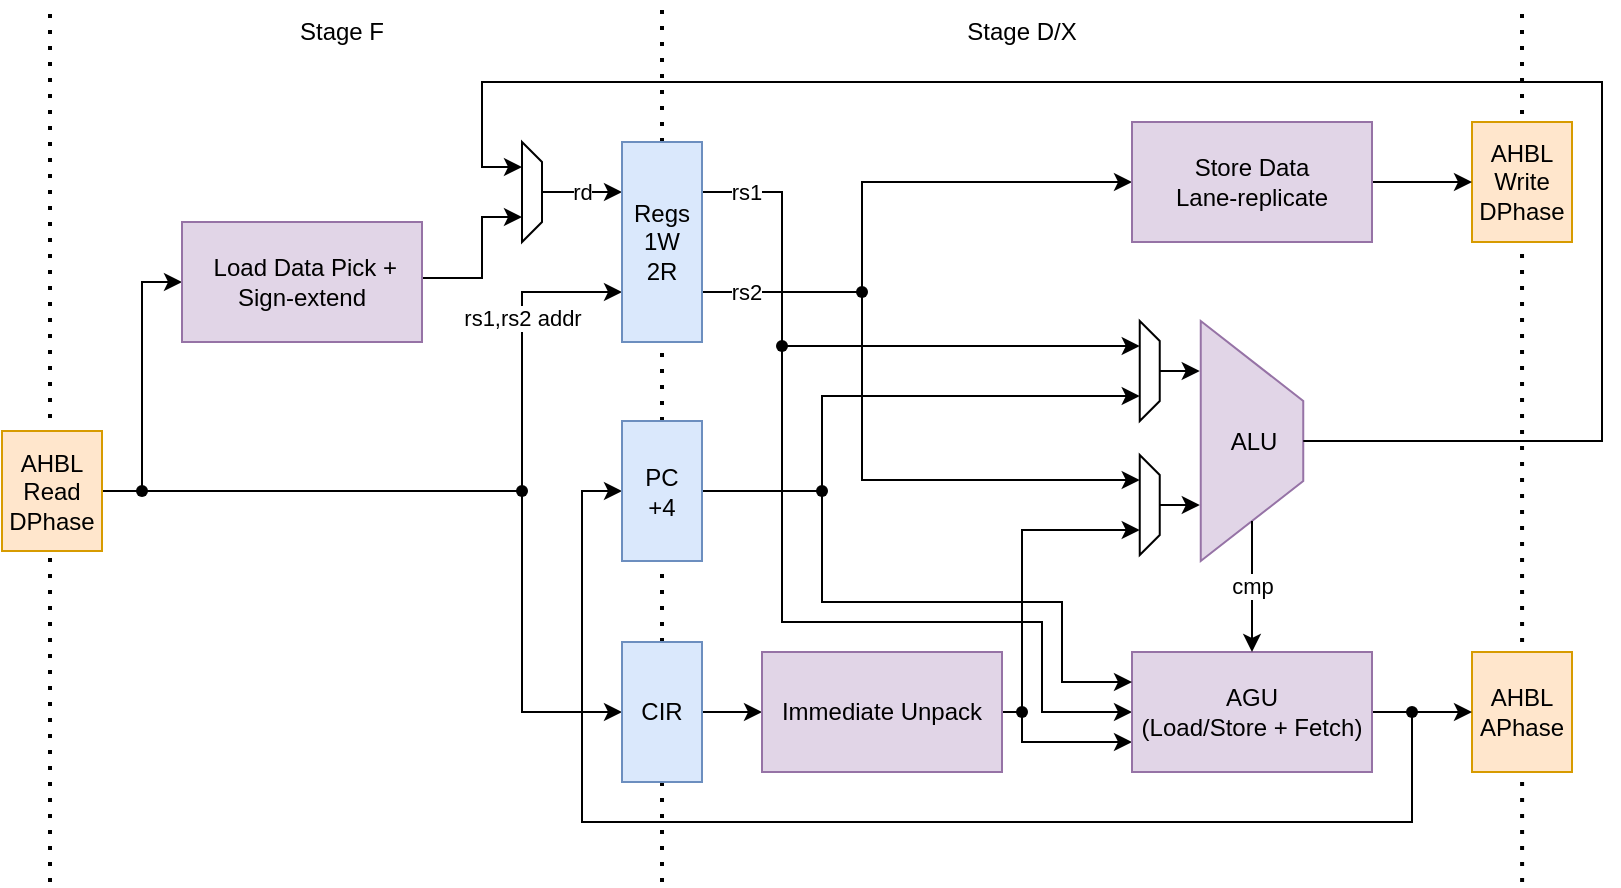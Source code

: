 <mxfile version="14.6.6" type="device"><diagram id="Cr3QH4spvUeBhHDrpFpN" name="Page-1"><mxGraphModel dx="1422" dy="831" grid="1" gridSize="10" guides="1" tooltips="1" connect="1" arrows="1" fold="1" page="1" pageScale="1" pageWidth="827" pageHeight="1169" math="0" shadow="0"><root><mxCell id="0"/><mxCell id="1" parent="0"/><mxCell id="XzW_Wet-02D-Xz_BRKm1-69" value="" style="endArrow=none;dashed=1;html=1;dashPattern=1 3;strokeWidth=2;bendable=0;" parent="1" target="XzW_Wet-02D-Xz_BRKm1-24" edge="1"><mxGeometry width="50" height="50" relative="1" as="geometry"><mxPoint x="520" y="450" as="sourcePoint"/><mxPoint x="520" y="210" as="targetPoint"/></mxGeometry></mxCell><mxCell id="XzW_Wet-02D-Xz_BRKm1-37" value="" style="endArrow=none;dashed=1;html=1;dashPattern=1 3;strokeWidth=2;bendable=0;" parent="1" edge="1"><mxGeometry width="50" height="50" relative="1" as="geometry"><mxPoint x="950.05" y="450" as="sourcePoint"/><mxPoint x="950" y="10" as="targetPoint"/></mxGeometry></mxCell><mxCell id="XzW_Wet-02D-Xz_BRKm1-15" value="" style="endArrow=none;dashed=1;html=1;dashPattern=1 3;strokeWidth=2;bendable=0;" parent="1" edge="1"><mxGeometry width="50" height="50" relative="1" as="geometry"><mxPoint x="214" y="450" as="sourcePoint"/><mxPoint x="214" y="10" as="targetPoint"/></mxGeometry></mxCell><mxCell id="XzW_Wet-02D-Xz_BRKm1-25" value="" style="endArrow=none;dashed=1;html=1;dashPattern=1 3;strokeWidth=2;bendable=0;startArrow=none;" parent="1" source="XzW_Wet-02D-Xz_BRKm1-24" target="XzW_Wet-02D-Xz_BRKm1-5" edge="1"><mxGeometry width="50" height="50" relative="1" as="geometry"><mxPoint x="520" y="510" as="sourcePoint"/><mxPoint x="520" y="30" as="targetPoint"/></mxGeometry></mxCell><mxCell id="XzW_Wet-02D-Xz_BRKm1-14" value="" style="endArrow=none;dashed=1;html=1;dashPattern=1 3;strokeWidth=2;bendable=0;startArrow=none;" parent="1" source="XzW_Wet-02D-Xz_BRKm1-5" edge="1"><mxGeometry width="50" height="50" relative="1" as="geometry"><mxPoint x="520" y="510" as="sourcePoint"/><mxPoint x="520" y="10" as="targetPoint"/></mxGeometry></mxCell><mxCell id="XzW_Wet-02D-Xz_BRKm1-2" value="Stage F" style="text;html=1;strokeColor=none;fillColor=none;align=center;verticalAlign=middle;whiteSpace=wrap;rounded=0;" parent="1" vertex="1"><mxGeometry x="320" y="10" width="80" height="30" as="geometry"/></mxCell><mxCell id="XzW_Wet-02D-Xz_BRKm1-10" value="rs1,rs2 addr" style="edgeStyle=orthogonalEdgeStyle;rounded=0;orthogonalLoop=1;jettySize=auto;html=1;exitX=1;exitY=0.5;exitDx=0;exitDy=0;entryX=0;entryY=0.75;entryDx=0;entryDy=0;" parent="1" source="XzW_Wet-02D-Xz_BRKm1-4" target="XzW_Wet-02D-Xz_BRKm1-5" edge="1"><mxGeometry x="0.653" relative="1" as="geometry"><mxPoint x="400" y="255" as="sourcePoint"/><Array as="points"><mxPoint x="450" y="255"/><mxPoint x="450" y="155"/></Array><mxPoint as="offset"/></mxGeometry></mxCell><mxCell id="XzW_Wet-02D-Xz_BRKm1-19" style="edgeStyle=orthogonalEdgeStyle;rounded=0;orthogonalLoop=1;jettySize=auto;html=1;exitX=1;exitY=0.5;exitDx=0;exitDy=0;entryX=0;entryY=0.5;entryDx=0;entryDy=0;" parent="1" source="XzW_Wet-02D-Xz_BRKm1-4" target="XzW_Wet-02D-Xz_BRKm1-17" edge="1"><mxGeometry relative="1" as="geometry"/></mxCell><mxCell id="XzW_Wet-02D-Xz_BRKm1-20" style="edgeStyle=orthogonalEdgeStyle;rounded=0;orthogonalLoop=1;jettySize=auto;html=1;exitX=1;exitY=0.5;exitDx=0;exitDy=0;entryX=0;entryY=0.5;entryDx=0;entryDy=0;" parent="1" source="XzW_Wet-02D-Xz_BRKm1-4" target="XzW_Wet-02D-Xz_BRKm1-7" edge="1"><mxGeometry relative="1" as="geometry"><Array as="points"><mxPoint x="450" y="255"/><mxPoint x="450" y="365"/></Array></mxGeometry></mxCell><mxCell id="XzW_Wet-02D-Xz_BRKm1-4" value="&lt;div&gt;AHBL&lt;/div&gt;&lt;div&gt;Read DPhase&lt;/div&gt;" style="rounded=0;whiteSpace=wrap;html=1;fillColor=#ffe6cc;strokeColor=#d79b00;" parent="1" vertex="1"><mxGeometry x="190" y="224.5" width="50" height="60" as="geometry"/></mxCell><mxCell id="XzW_Wet-02D-Xz_BRKm1-68" value="" style="edgeStyle=orthogonalEdgeStyle;rounded=0;orthogonalLoop=1;jettySize=auto;html=1;" parent="1" source="XzW_Wet-02D-Xz_BRKm1-7" target="XzW_Wet-02D-Xz_BRKm1-30" edge="1"><mxGeometry relative="1" as="geometry"/></mxCell><mxCell id="XzW_Wet-02D-Xz_BRKm1-7" value="CIR" style="rounded=0;whiteSpace=wrap;html=1;fillColor=#dae8fc;strokeColor=#6c8ebf;" parent="1" vertex="1"><mxGeometry x="500" y="330" width="40" height="70" as="geometry"/></mxCell><mxCell id="XzW_Wet-02D-Xz_BRKm1-11" value="Stage D/X" style="text;html=1;strokeColor=none;fillColor=none;align=center;verticalAlign=middle;whiteSpace=wrap;rounded=0;" parent="1" vertex="1"><mxGeometry x="660" y="10" width="80" height="30" as="geometry"/></mxCell><mxCell id="XzW_Wet-02D-Xz_BRKm1-13" value="AHBL&lt;br&gt;APhase" style="rounded=0;whiteSpace=wrap;html=1;fillColor=#ffe6cc;strokeColor=#d79b00;" parent="1" vertex="1"><mxGeometry x="925" y="335" width="50" height="60" as="geometry"/></mxCell><mxCell id="XzW_Wet-02D-Xz_BRKm1-23" style="edgeStyle=orthogonalEdgeStyle;rounded=0;orthogonalLoop=1;jettySize=auto;html=1;exitX=1;exitY=0.5;exitDx=0;exitDy=0;entryX=0.75;entryY=1;entryDx=0;entryDy=0;" parent="1" source="XzW_Wet-02D-Xz_BRKm1-17" target="XzW_Wet-02D-Xz_BRKm1-21" edge="1"><mxGeometry relative="1" as="geometry"><Array as="points"><mxPoint x="400" y="148"/><mxPoint x="430" y="148"/></Array></mxGeometry></mxCell><mxCell id="XzW_Wet-02D-Xz_BRKm1-17" value="&amp;nbsp;Load Data Pick + Sign-extend" style="rounded=0;whiteSpace=wrap;html=1;fillColor=#e1d5e7;strokeColor=#9673a6;" parent="1" vertex="1"><mxGeometry x="280" y="120" width="120" height="60" as="geometry"/></mxCell><mxCell id="XzW_Wet-02D-Xz_BRKm1-22" value="rd" style="edgeStyle=orthogonalEdgeStyle;rounded=0;orthogonalLoop=1;jettySize=auto;html=1;exitX=0.5;exitY=0;exitDx=0;exitDy=0;entryX=0;entryY=0.25;entryDx=0;entryDy=0;" parent="1" source="XzW_Wet-02D-Xz_BRKm1-21" target="XzW_Wet-02D-Xz_BRKm1-5" edge="1"><mxGeometry relative="1" as="geometry"><Array as="points"><mxPoint x="470" y="105"/><mxPoint x="470" y="105"/></Array></mxGeometry></mxCell><mxCell id="XzW_Wet-02D-Xz_BRKm1-21" value="" style="shape=trapezoid;perimeter=trapezoidPerimeter;whiteSpace=wrap;html=1;fixedSize=1;rotation=90;size=10;" parent="1" vertex="1"><mxGeometry x="430" y="100" width="50" height="10" as="geometry"/></mxCell><mxCell id="uJw1aG1WjHO9wbJc5BVp-10" style="edgeStyle=orthogonalEdgeStyle;rounded=0;orthogonalLoop=1;jettySize=auto;html=1;exitX=1;exitY=0.75;exitDx=0;exitDy=0;entryX=0;entryY=0.5;entryDx=0;entryDy=0;" parent="1" source="XzW_Wet-02D-Xz_BRKm1-5" target="uJw1aG1WjHO9wbJc5BVp-1" edge="1"><mxGeometry relative="1" as="geometry"><Array as="points"><mxPoint x="620" y="155"/><mxPoint x="620" y="100"/></Array><mxPoint x="720" y="102.5" as="targetPoint"/></mxGeometry></mxCell><mxCell id="uJw1aG1WjHO9wbJc5BVp-11" style="edgeStyle=orthogonalEdgeStyle;rounded=0;orthogonalLoop=1;jettySize=auto;html=1;exitX=1;exitY=0.25;exitDx=0;exitDy=0;entryX=0.25;entryY=1;entryDx=0;entryDy=0;" parent="1" source="XzW_Wet-02D-Xz_BRKm1-5" target="XzW_Wet-02D-Xz_BRKm1-50" edge="1"><mxGeometry relative="1" as="geometry"><Array as="points"><mxPoint x="580" y="105"/><mxPoint x="580" y="182"/></Array></mxGeometry></mxCell><mxCell id="uJw1aG1WjHO9wbJc5BVp-12" value="rs2" style="edgeStyle=orthogonalEdgeStyle;rounded=0;orthogonalLoop=1;jettySize=auto;html=1;exitX=1;exitY=0.75;exitDx=0;exitDy=0;entryX=0.25;entryY=1;entryDx=0;entryDy=0;" parent="1" source="XzW_Wet-02D-Xz_BRKm1-5" target="XzW_Wet-02D-Xz_BRKm1-55" edge="1"><mxGeometry x="-0.861" relative="1" as="geometry"><Array as="points"><mxPoint x="620" y="155"/><mxPoint x="620" y="249"/></Array><mxPoint as="offset"/></mxGeometry></mxCell><mxCell id="uJw1aG1WjHO9wbJc5BVp-15" value="rs1" style="edgeStyle=orthogonalEdgeStyle;rounded=0;orthogonalLoop=1;jettySize=auto;html=1;exitX=1;exitY=0.25;exitDx=0;exitDy=0;entryX=0;entryY=0.5;entryDx=0;entryDy=0;" parent="1" source="XzW_Wet-02D-Xz_BRKm1-5" target="XzW_Wet-02D-Xz_BRKm1-32" edge="1"><mxGeometry x="-0.908" relative="1" as="geometry"><mxPoint x="720" y="330" as="targetPoint"/><Array as="points"><mxPoint x="580" y="105"/><mxPoint x="580" y="320"/><mxPoint x="710" y="320"/><mxPoint x="710" y="365"/></Array><mxPoint as="offset"/></mxGeometry></mxCell><mxCell id="XzW_Wet-02D-Xz_BRKm1-5" value="&lt;div&gt;Regs&lt;/div&gt;&lt;div&gt;1W&lt;/div&gt;&lt;div&gt;2R&lt;br&gt;&lt;/div&gt;" style="rounded=0;whiteSpace=wrap;html=1;fillColor=#dae8fc;strokeColor=#6c8ebf;" parent="1" vertex="1"><mxGeometry x="500" y="80" width="40" height="100" as="geometry"/></mxCell><mxCell id="uJw1aG1WjHO9wbJc5BVp-31" style="edgeStyle=orthogonalEdgeStyle;rounded=0;orthogonalLoop=1;jettySize=auto;html=1;exitX=1;exitY=0.5;exitDx=0;exitDy=0;entryX=0;entryY=0.75;entryDx=0;entryDy=0;" parent="1" source="XzW_Wet-02D-Xz_BRKm1-30" target="XzW_Wet-02D-Xz_BRKm1-32" edge="1"><mxGeometry relative="1" as="geometry"><Array as="points"><mxPoint x="700" y="365"/><mxPoint x="700" y="380"/></Array></mxGeometry></mxCell><mxCell id="uJw1aG1WjHO9wbJc5BVp-32" style="edgeStyle=orthogonalEdgeStyle;rounded=0;orthogonalLoop=1;jettySize=auto;html=1;exitX=1;exitY=0.5;exitDx=0;exitDy=0;entryX=0.75;entryY=1;entryDx=0;entryDy=0;" parent="1" source="XzW_Wet-02D-Xz_BRKm1-30" target="XzW_Wet-02D-Xz_BRKm1-55" edge="1"><mxGeometry relative="1" as="geometry"><Array as="points"><mxPoint x="700" y="365"/><mxPoint x="700" y="274"/></Array></mxGeometry></mxCell><mxCell id="XzW_Wet-02D-Xz_BRKm1-30" value="Immediate Unpack" style="rounded=0;whiteSpace=wrap;html=1;fillColor=#e1d5e7;strokeColor=#9673a6;" parent="1" vertex="1"><mxGeometry x="570" y="335" width="120" height="60" as="geometry"/></mxCell><mxCell id="XzW_Wet-02D-Xz_BRKm1-65" style="edgeStyle=orthogonalEdgeStyle;rounded=0;orthogonalLoop=1;jettySize=auto;html=1;exitX=1;exitY=0.5;exitDx=0;exitDy=0;entryX=0;entryY=0.5;entryDx=0;entryDy=0;" parent="1" source="XzW_Wet-02D-Xz_BRKm1-32" target="XzW_Wet-02D-Xz_BRKm1-13" edge="1"><mxGeometry relative="1" as="geometry"><Array as="points"><mxPoint x="905" y="365"/></Array></mxGeometry></mxCell><mxCell id="uJw1aG1WjHO9wbJc5BVp-33" style="edgeStyle=orthogonalEdgeStyle;rounded=0;orthogonalLoop=1;jettySize=auto;html=1;exitX=1;exitY=0.5;exitDx=0;exitDy=0;entryX=0;entryY=0.5;entryDx=0;entryDy=0;" parent="1" source="XzW_Wet-02D-Xz_BRKm1-32" target="XzW_Wet-02D-Xz_BRKm1-24" edge="1"><mxGeometry relative="1" as="geometry"><Array as="points"><mxPoint x="895" y="365"/><mxPoint x="895" y="420"/><mxPoint x="480" y="420"/><mxPoint x="480" y="255"/></Array></mxGeometry></mxCell><mxCell id="XzW_Wet-02D-Xz_BRKm1-32" value="&lt;div&gt;AGU&lt;/div&gt;(Load/Store + Fetch)" style="rounded=0;whiteSpace=wrap;html=1;fillColor=#e1d5e7;strokeColor=#9673a6;" parent="1" vertex="1"><mxGeometry x="755" y="335" width="120" height="60" as="geometry"/></mxCell><mxCell id="XzW_Wet-02D-Xz_BRKm1-42" value="" style="group" parent="1" vertex="1" connectable="0"><mxGeometry x="792" y="178" width="94.75" height="100" as="geometry"/></mxCell><mxCell id="XzW_Wet-02D-Xz_BRKm1-34" value="" style="shape=trapezoid;perimeter=trapezoidPerimeter;whiteSpace=wrap;html=1;fixedSize=1;rotation=90;size=40;fillColor=#e1d5e7;strokeColor=#9673a6;" parent="XzW_Wet-02D-Xz_BRKm1-42" vertex="1"><mxGeometry x="-37" y="25.88" width="120" height="51.25" as="geometry"/></mxCell><mxCell id="XzW_Wet-02D-Xz_BRKm1-41" value="ALU" style="text;html=1;strokeColor=none;fillColor=none;align=center;verticalAlign=middle;whiteSpace=wrap;rounded=0;" parent="XzW_Wet-02D-Xz_BRKm1-42" vertex="1"><mxGeometry x="3.87" y="43.167" width="40" height="16.667" as="geometry"/></mxCell><mxCell id="XzW_Wet-02D-Xz_BRKm1-52" value="" style="group" parent="1" vertex="1" connectable="0"><mxGeometry x="758.87" y="169.5" width="30" height="50" as="geometry"/></mxCell><mxCell id="XzW_Wet-02D-Xz_BRKm1-51" style="edgeStyle=orthogonalEdgeStyle;rounded=0;orthogonalLoop=1;jettySize=auto;html=1;exitX=0.5;exitY=0;exitDx=0;exitDy=0;" parent="XzW_Wet-02D-Xz_BRKm1-52" source="XzW_Wet-02D-Xz_BRKm1-50" edge="1"><mxGeometry relative="1" as="geometry"><mxPoint x="30" y="25" as="targetPoint"/></mxGeometry></mxCell><mxCell id="XzW_Wet-02D-Xz_BRKm1-50" value="" style="shape=trapezoid;perimeter=trapezoidPerimeter;whiteSpace=wrap;html=1;fixedSize=1;rotation=90;size=10;" parent="XzW_Wet-02D-Xz_BRKm1-52" vertex="1"><mxGeometry x="-20" y="20" width="50" height="10" as="geometry"/></mxCell><mxCell id="XzW_Wet-02D-Xz_BRKm1-53" value="" style="group" parent="1" vertex="1" connectable="0"><mxGeometry x="758.87" y="236.5" width="30" height="50" as="geometry"/></mxCell><mxCell id="XzW_Wet-02D-Xz_BRKm1-54" style="edgeStyle=orthogonalEdgeStyle;rounded=0;orthogonalLoop=1;jettySize=auto;html=1;exitX=0.5;exitY=0;exitDx=0;exitDy=0;" parent="XzW_Wet-02D-Xz_BRKm1-53" source="XzW_Wet-02D-Xz_BRKm1-55" edge="1"><mxGeometry relative="1" as="geometry"><mxPoint x="30" y="25.276" as="targetPoint"/></mxGeometry></mxCell><mxCell id="XzW_Wet-02D-Xz_BRKm1-55" value="" style="shape=trapezoid;perimeter=trapezoidPerimeter;whiteSpace=wrap;html=1;fixedSize=1;rotation=90;size=10;" parent="XzW_Wet-02D-Xz_BRKm1-53" vertex="1"><mxGeometry x="-20" y="20" width="50" height="10" as="geometry"/></mxCell><mxCell id="XzW_Wet-02D-Xz_BRKm1-66" value="&lt;div&gt;AHBL&lt;/div&gt;&lt;div&gt;Write DPhase&lt;/div&gt;" style="rounded=0;whiteSpace=wrap;html=1;fillColor=#ffe6cc;strokeColor=#d79b00;" parent="1" vertex="1"><mxGeometry x="925" y="70" width="50" height="60" as="geometry"/></mxCell><mxCell id="uJw1aG1WjHO9wbJc5BVp-4" style="edgeStyle=orthogonalEdgeStyle;rounded=0;orthogonalLoop=1;jettySize=auto;html=1;exitX=1;exitY=0.5;exitDx=0;exitDy=0;entryX=0.75;entryY=1;entryDx=0;entryDy=0;" parent="1" source="XzW_Wet-02D-Xz_BRKm1-24" target="XzW_Wet-02D-Xz_BRKm1-50" edge="1"><mxGeometry relative="1" as="geometry"><Array as="points"><mxPoint x="600" y="255"/><mxPoint x="600" y="207"/></Array></mxGeometry></mxCell><mxCell id="uJw1aG1WjHO9wbJc5BVp-14" style="edgeStyle=orthogonalEdgeStyle;rounded=0;orthogonalLoop=1;jettySize=auto;html=1;exitX=1;exitY=0.5;exitDx=0;exitDy=0;entryX=0;entryY=0.25;entryDx=0;entryDy=0;" parent="1" source="XzW_Wet-02D-Xz_BRKm1-24" target="XzW_Wet-02D-Xz_BRKm1-32" edge="1"><mxGeometry relative="1" as="geometry"><mxPoint x="740" y="300" as="targetPoint"/><Array as="points"><mxPoint x="600" y="255"/><mxPoint x="600" y="310"/><mxPoint x="720" y="310"/><mxPoint x="720" y="350"/></Array></mxGeometry></mxCell><mxCell id="XzW_Wet-02D-Xz_BRKm1-24" value="&lt;div&gt;PC&lt;/div&gt;+4" style="rounded=0;whiteSpace=wrap;html=1;fillColor=#dae8fc;strokeColor=#6c8ebf;" parent="1" vertex="1"><mxGeometry x="500" y="219.5" width="40" height="70" as="geometry"/></mxCell><mxCell id="XzW_Wet-02D-Xz_BRKm1-75" value="cmp" style="edgeStyle=orthogonalEdgeStyle;rounded=0;orthogonalLoop=1;jettySize=auto;html=1;exitX=1;exitY=0.5;exitDx=0;exitDy=0;entryX=0.5;entryY=0;entryDx=0;entryDy=0;" parent="1" source="XzW_Wet-02D-Xz_BRKm1-34" target="XzW_Wet-02D-Xz_BRKm1-32" edge="1"><mxGeometry relative="1" as="geometry"/></mxCell><mxCell id="XzW_Wet-02D-Xz_BRKm1-77" value="" style="ellipse;whiteSpace=wrap;html=1;aspect=fixed;strokeColor=none;fillColor=#000000;connectable=0;allowArrows=0;" parent="1" vertex="1"><mxGeometry x="447" y="251.5" width="6" height="6" as="geometry"/></mxCell><mxCell id="XXGaVfmVs3bBpZsmGRYK-1" value="" style="ellipse;whiteSpace=wrap;html=1;aspect=fixed;strokeColor=none;fillColor=#000000;connectable=0;allowArrows=0;" parent="1" vertex="1"><mxGeometry x="257" y="251.5" width="6" height="6" as="geometry"/></mxCell><mxCell id="uJw1aG1WjHO9wbJc5BVp-18" style="edgeStyle=orthogonalEdgeStyle;rounded=0;orthogonalLoop=1;jettySize=auto;html=1;exitX=1;exitY=0.5;exitDx=0;exitDy=0;entryX=0;entryY=0.5;entryDx=0;entryDy=0;" parent="1" source="uJw1aG1WjHO9wbJc5BVp-1" target="XzW_Wet-02D-Xz_BRKm1-66" edge="1"><mxGeometry relative="1" as="geometry"/></mxCell><mxCell id="uJw1aG1WjHO9wbJc5BVp-1" value="&lt;div&gt;Store Data&lt;/div&gt;&lt;div&gt;Lane-replicate&lt;/div&gt;" style="rounded=0;whiteSpace=wrap;html=1;fillColor=#e1d5e7;strokeColor=#9673a6;" parent="1" vertex="1"><mxGeometry x="755" y="70" width="120" height="60" as="geometry"/></mxCell><mxCell id="uJw1aG1WjHO9wbJc5BVp-21" style="edgeStyle=orthogonalEdgeStyle;rounded=0;orthogonalLoop=1;jettySize=auto;html=1;exitX=0.5;exitY=0;exitDx=0;exitDy=0;entryX=0.25;entryY=1;entryDx=0;entryDy=0;" parent="1" source="XzW_Wet-02D-Xz_BRKm1-34" target="XzW_Wet-02D-Xz_BRKm1-21" edge="1"><mxGeometry relative="1" as="geometry"><Array as="points"><mxPoint x="990" y="230"/><mxPoint x="990" y="50"/><mxPoint x="430" y="50"/><mxPoint x="430" y="93"/></Array><mxPoint x="925.5" y="217.0" as="sourcePoint"/></mxGeometry></mxCell><mxCell id="uJw1aG1WjHO9wbJc5BVp-22" value="" style="ellipse;whiteSpace=wrap;html=1;aspect=fixed;strokeColor=none;fillColor=#000000;connectable=0;allowArrows=0;" parent="1" vertex="1"><mxGeometry x="597" y="251.5" width="6" height="6" as="geometry"/></mxCell><mxCell id="uJw1aG1WjHO9wbJc5BVp-24" value="" style="ellipse;whiteSpace=wrap;html=1;aspect=fixed;strokeColor=none;fillColor=#000000;connectable=0;allowArrows=0;" parent="1" vertex="1"><mxGeometry x="577" y="179" width="6" height="6" as="geometry"/></mxCell><mxCell id="uJw1aG1WjHO9wbJc5BVp-25" value="" style="ellipse;whiteSpace=wrap;html=1;aspect=fixed;strokeColor=none;fillColor=#000000;connectable=0;allowArrows=0;" parent="1" vertex="1"><mxGeometry x="617" y="152" width="6" height="6" as="geometry"/></mxCell><mxCell id="uJw1aG1WjHO9wbJc5BVp-28" value="" style="ellipse;whiteSpace=wrap;html=1;aspect=fixed;strokeColor=none;fillColor=#000000;connectable=0;allowArrows=0;" parent="1" vertex="1"><mxGeometry x="697" y="362" width="6" height="6" as="geometry"/></mxCell><mxCell id="uJw1aG1WjHO9wbJc5BVp-34" value="" style="ellipse;whiteSpace=wrap;html=1;aspect=fixed;strokeColor=none;fillColor=#000000;connectable=0;allowArrows=0;" parent="1" vertex="1"><mxGeometry x="892" y="362" width="6" height="6" as="geometry"/></mxCell></root></mxGraphModel></diagram></mxfile>